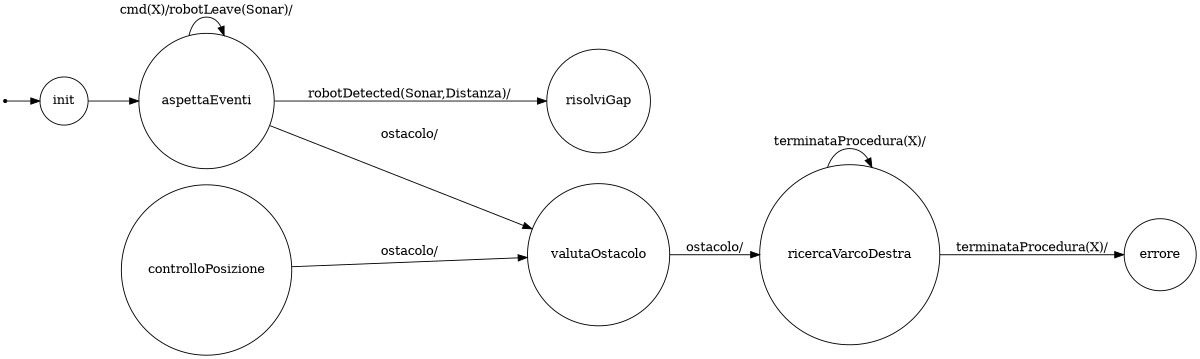 /*
*
* A GraphViz DOT FSM description 
* Please use a GraphViz visualizer (like http://www.webgraphviz.com)
* 
* Generated by AM,NC,RM
*  
*/
 
digraph finite_state_machine {
  	rankdir=LR;
  	size="8,5"
  	node [shape = point]; iniziale;
  	node [shape = doublecircle]; 
  	node [shape = circle];
  	iniziale -> init [label = ""];
  	
  	
  	init -> aspettaEventi [ label = ""];
  	
  	aspettaEventi -> aspettaEventi [ label = "cmd(X)/robotLeave(Sonar)/"];
  	aspettaEventi -> risolviGap [ label = "robotDetected(Sonar,Distanza)/"];
  	aspettaEventi -> valutaOstacolo [ label = "ostacolo/"];
  	
  	controlloPosizione -> valutaOstacolo [ label = "ostacolo/"];
  	
  	valutaOstacolo -> ricercaVarcoDestra [ label = "ostacolo/"];
  	
  	ricercaVarcoDestra -> errore [ label = "terminataProcedura(X)/"];
  	ricercaVarcoDestra -> ricercaVarcoDestra [ label = "terminataProcedura(X)/"];
}